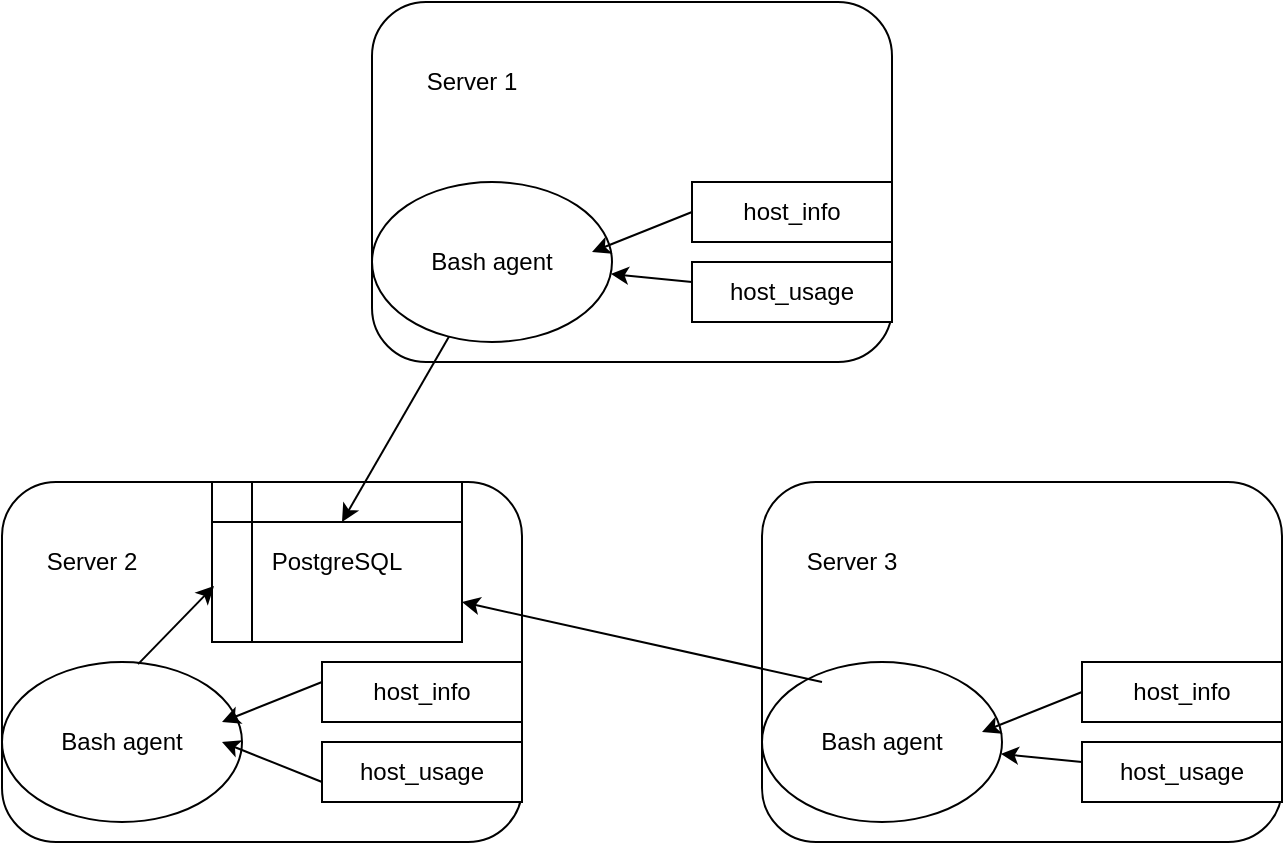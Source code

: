 <mxfile version="12.3.0" type="device" pages="1"><diagram id="tLX6JCb6gQsUy4pT3QZa" name="Page-1"><mxGraphModel dx="1231" dy="720" grid="1" gridSize="10" guides="1" tooltips="1" connect="1" arrows="1" fold="1" page="1" pageScale="1" pageWidth="850" pageHeight="1100" math="0" shadow="0"><root><mxCell id="0"/><mxCell id="1" parent="0"/><mxCell id="1eiCJqprQmDR6A97os6u-2" value="" style="rounded=1;whiteSpace=wrap;html=1;" vertex="1" parent="1"><mxGeometry x="295" y="20" width="260" height="180" as="geometry"/></mxCell><mxCell id="1eiCJqprQmDR6A97os6u-5" value="" style="rounded=1;whiteSpace=wrap;html=1;" vertex="1" parent="1"><mxGeometry x="110" y="260" width="260" height="180" as="geometry"/></mxCell><mxCell id="1eiCJqprQmDR6A97os6u-6" value="" style="rounded=1;whiteSpace=wrap;html=1;" vertex="1" parent="1"><mxGeometry x="490" y="260" width="260" height="180" as="geometry"/></mxCell><mxCell id="1eiCJqprQmDR6A97os6u-7" value="Server 1" style="text;html=1;strokeColor=none;fillColor=none;align=center;verticalAlign=middle;whiteSpace=wrap;rounded=0;" vertex="1" parent="1"><mxGeometry x="310" y="50" width="70" height="20" as="geometry"/></mxCell><mxCell id="1eiCJqprQmDR6A97os6u-8" value="Server 2" style="text;html=1;strokeColor=none;fillColor=none;align=center;verticalAlign=middle;whiteSpace=wrap;rounded=0;" vertex="1" parent="1"><mxGeometry x="120" y="290" width="70" height="20" as="geometry"/></mxCell><mxCell id="1eiCJqprQmDR6A97os6u-9" value="Server 3" style="text;html=1;strokeColor=none;fillColor=none;align=center;verticalAlign=middle;whiteSpace=wrap;rounded=0;" vertex="1" parent="1"><mxGeometry x="500" y="290" width="70" height="20" as="geometry"/></mxCell><mxCell id="1eiCJqprQmDR6A97os6u-10" value="Bash agent" style="ellipse;whiteSpace=wrap;html=1;" vertex="1" parent="1"><mxGeometry x="295" y="110" width="120" height="80" as="geometry"/></mxCell><mxCell id="1eiCJqprQmDR6A97os6u-11" value="Bash agent" style="ellipse;whiteSpace=wrap;html=1;" vertex="1" parent="1"><mxGeometry x="110" y="350" width="120" height="80" as="geometry"/></mxCell><mxCell id="1eiCJqprQmDR6A97os6u-12" value="Bash agent" style="ellipse;whiteSpace=wrap;html=1;" vertex="1" parent="1"><mxGeometry x="490" y="350" width="120" height="80" as="geometry"/></mxCell><mxCell id="1eiCJqprQmDR6A97os6u-13" value="host_info" style="rounded=0;whiteSpace=wrap;html=1;" vertex="1" parent="1"><mxGeometry x="270" y="350" width="100" height="30" as="geometry"/></mxCell><mxCell id="1eiCJqprQmDR6A97os6u-14" value="host_info" style="rounded=0;whiteSpace=wrap;html=1;" vertex="1" parent="1"><mxGeometry x="650" y="350" width="100" height="30" as="geometry"/></mxCell><mxCell id="1eiCJqprQmDR6A97os6u-15" value="host_info" style="rounded=0;whiteSpace=wrap;html=1;" vertex="1" parent="1"><mxGeometry x="455" y="110" width="100" height="30" as="geometry"/></mxCell><mxCell id="1eiCJqprQmDR6A97os6u-16" value="host_usage" style="rounded=0;whiteSpace=wrap;html=1;" vertex="1" parent="1"><mxGeometry x="270" y="390" width="100" height="30" as="geometry"/></mxCell><mxCell id="1eiCJqprQmDR6A97os6u-17" value="host_usage" style="rounded=0;whiteSpace=wrap;html=1;" vertex="1" parent="1"><mxGeometry x="650" y="390" width="100" height="30" as="geometry"/></mxCell><mxCell id="1eiCJqprQmDR6A97os6u-18" value="host_usage" style="rounded=0;whiteSpace=wrap;html=1;" vertex="1" parent="1"><mxGeometry x="455" y="150" width="100" height="30" as="geometry"/></mxCell><mxCell id="1eiCJqprQmDR6A97os6u-20" value="" style="endArrow=classic;html=1;" edge="1" parent="1"><mxGeometry width="50" height="50" relative="1" as="geometry"><mxPoint x="270" y="360" as="sourcePoint"/><mxPoint x="220" y="380" as="targetPoint"/></mxGeometry></mxCell><mxCell id="1eiCJqprQmDR6A97os6u-21" value="" style="endArrow=classic;html=1;" edge="1" parent="1"><mxGeometry width="50" height="50" relative="1" as="geometry"><mxPoint x="650" y="365" as="sourcePoint"/><mxPoint x="600" y="385" as="targetPoint"/></mxGeometry></mxCell><mxCell id="1eiCJqprQmDR6A97os6u-22" value="" style="endArrow=classic;html=1;" edge="1" parent="1"><mxGeometry width="50" height="50" relative="1" as="geometry"><mxPoint x="455" y="125" as="sourcePoint"/><mxPoint x="405" y="145" as="targetPoint"/></mxGeometry></mxCell><mxCell id="1eiCJqprQmDR6A97os6u-23" value="" style="endArrow=classic;html=1;" edge="1" parent="1"><mxGeometry width="50" height="50" relative="1" as="geometry"><mxPoint x="270" y="410" as="sourcePoint"/><mxPoint x="220" y="390" as="targetPoint"/></mxGeometry></mxCell><mxCell id="1eiCJqprQmDR6A97os6u-24" value="" style="endArrow=classic;html=1;" edge="1" parent="1" target="1eiCJqprQmDR6A97os6u-12"><mxGeometry width="50" height="50" relative="1" as="geometry"><mxPoint x="650" y="400" as="sourcePoint"/><mxPoint x="600" y="420" as="targetPoint"/></mxGeometry></mxCell><mxCell id="1eiCJqprQmDR6A97os6u-25" value="" style="endArrow=classic;html=1;" edge="1" parent="1" target="1eiCJqprQmDR6A97os6u-10"><mxGeometry width="50" height="50" relative="1" as="geometry"><mxPoint x="455" y="160" as="sourcePoint"/><mxPoint x="405" y="180" as="targetPoint"/></mxGeometry></mxCell><mxCell id="1eiCJqprQmDR6A97os6u-26" value="PostgreSQL" style="shape=internalStorage;whiteSpace=wrap;html=1;backgroundOutline=1;" vertex="1" parent="1"><mxGeometry x="215" y="260" width="125" height="80" as="geometry"/></mxCell><mxCell id="1eiCJqprQmDR6A97os6u-28" value="" style="endArrow=classic;html=1;exitX=0.567;exitY=0.013;exitDx=0;exitDy=0;exitPerimeter=0;entryX=0.008;entryY=0.65;entryDx=0;entryDy=0;entryPerimeter=0;" edge="1" parent="1" source="1eiCJqprQmDR6A97os6u-11" target="1eiCJqprQmDR6A97os6u-26"><mxGeometry width="50" height="50" relative="1" as="geometry"><mxPoint x="110" y="510" as="sourcePoint"/><mxPoint x="160" y="460" as="targetPoint"/></mxGeometry></mxCell><mxCell id="1eiCJqprQmDR6A97os6u-29" value="" style="endArrow=classic;html=1;entryX=0.52;entryY=0.25;entryDx=0;entryDy=0;entryPerimeter=0;" edge="1" parent="1" source="1eiCJqprQmDR6A97os6u-10" target="1eiCJqprQmDR6A97os6u-26"><mxGeometry width="50" height="50" relative="1" as="geometry"><mxPoint x="188.04" y="361.04" as="sourcePoint"/><mxPoint x="226" y="322" as="targetPoint"/></mxGeometry></mxCell><mxCell id="1eiCJqprQmDR6A97os6u-30" value="" style="endArrow=classic;html=1;exitX=0.25;exitY=0.125;exitDx=0;exitDy=0;exitPerimeter=0;entryX=1;entryY=0.75;entryDx=0;entryDy=0;" edge="1" parent="1" source="1eiCJqprQmDR6A97os6u-12" target="1eiCJqprQmDR6A97os6u-26"><mxGeometry width="50" height="50" relative="1" as="geometry"><mxPoint x="198.04" y="371.04" as="sourcePoint"/><mxPoint x="236" y="332" as="targetPoint"/></mxGeometry></mxCell></root></mxGraphModel></diagram></mxfile>
